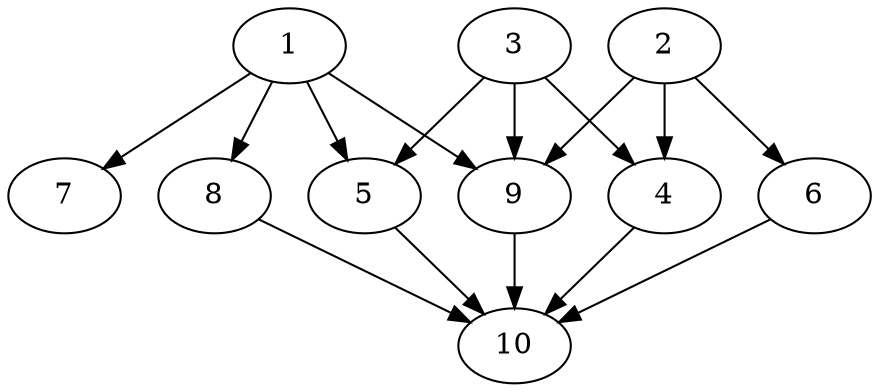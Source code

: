 // DAG automatically generated by daggen at Thu Oct  3 13:58:05 2019
// ./daggen --dot -n 10 --ccr 0.3 --fat 0.7 --regular 0.7 --density 0.9 --mindata 5242880 --maxdata 52428800 
digraph G {
  1 [size="160774827", alpha="0.19", expect_size="48232448"] 
  1 -> 5 [size ="48232448"]
  1 -> 7 [size ="48232448"]
  1 -> 8 [size ="48232448"]
  1 -> 9 [size ="48232448"]
  2 [size="140308480", alpha="0.13", expect_size="42092544"] 
  2 -> 4 [size ="42092544"]
  2 -> 6 [size ="42092544"]
  2 -> 9 [size ="42092544"]
  3 [size="60412587", alpha="0.08", expect_size="18123776"] 
  3 -> 4 [size ="18123776"]
  3 -> 5 [size ="18123776"]
  3 -> 9 [size ="18123776"]
  4 [size="171772587", alpha="0.04", expect_size="51531776"] 
  4 -> 10 [size ="51531776"]
  5 [size="132072107", alpha="0.08", expect_size="39621632"] 
  5 -> 10 [size ="39621632"]
  6 [size="80056320", alpha="0.01", expect_size="24016896"] 
  6 -> 10 [size ="24016896"]
  7 [size="73523200", alpha="0.14", expect_size="22056960"] 
  8 [size="158839467", alpha="0.18", expect_size="47651840"] 
  8 -> 10 [size ="47651840"]
  9 [size="164297387", alpha="0.15", expect_size="49289216"] 
  9 -> 10 [size ="49289216"]
  10 [size="82578773", alpha="0.14", expect_size="24773632"] 
}
